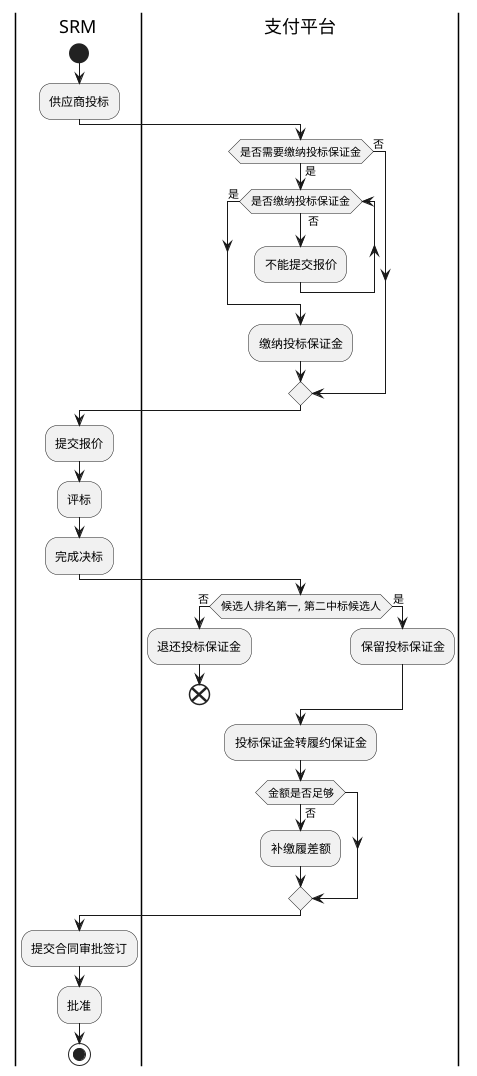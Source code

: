 @startuml
|SRM|
start
:供应商投标;
|支付平台|
if (是否需要缴纳投标保证金) then (是)
    while (是否缴纳投标保证金) is ( 否 )
        :不能提交报价;
    endwhile (是)
    :缴纳投标保证金;
else (否)
endif
|SRM|
:提交报价;
:评标;
:完成决标;
|支付平台|
if (候选人排名第一, 第二中标候选人) then (否)
    :退还投标保证金;
    end
else (是)
    :保留投标保证金;
endif
:投标保证金转履约保证金;
if (金额是否足够) then (否)
    :补缴履差额;
endif
|SRM|
:提交合同审批签订;
:批准;
stop
@enduml
